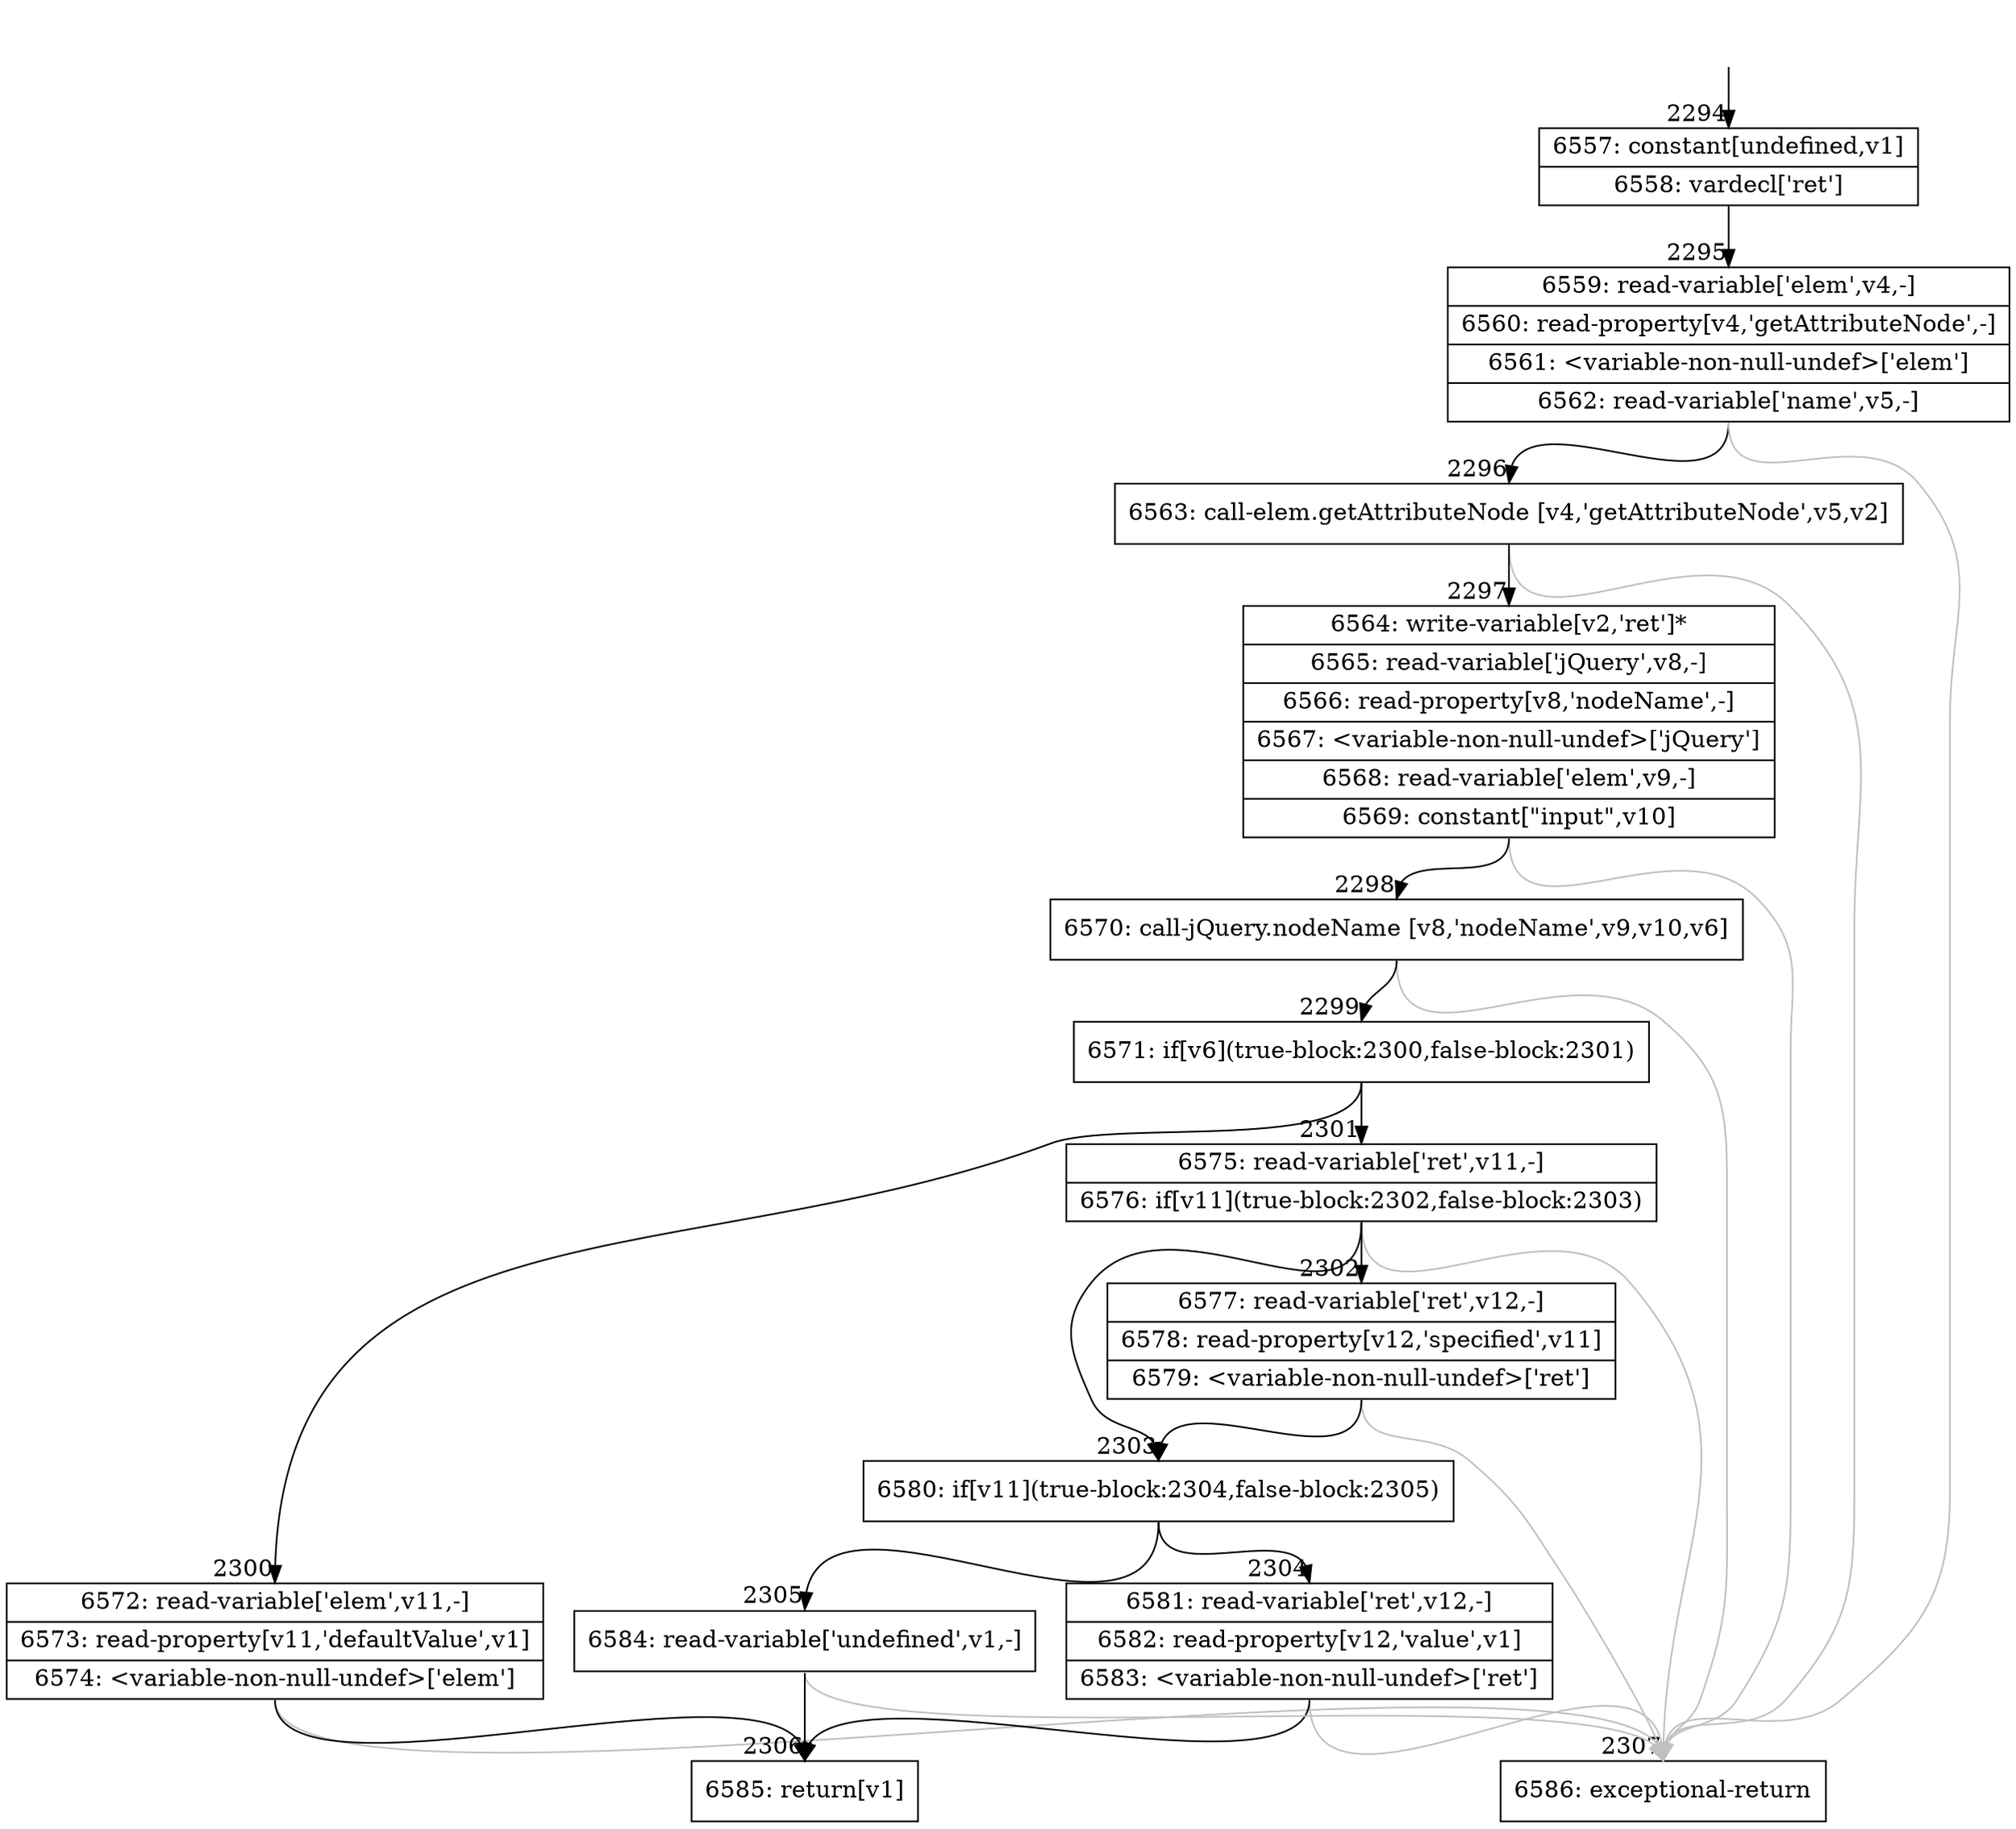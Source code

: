 digraph {
rankdir="TD"
BB_entry151[shape=none,label=""];
BB_entry151 -> BB2294 [tailport=s, headport=n, headlabel="    2294"]
BB2294 [shape=record label="{6557: constant[undefined,v1]|6558: vardecl['ret']}" ] 
BB2294 -> BB2295 [tailport=s, headport=n, headlabel="      2295"]
BB2295 [shape=record label="{6559: read-variable['elem',v4,-]|6560: read-property[v4,'getAttributeNode',-]|6561: \<variable-non-null-undef\>['elem']|6562: read-variable['name',v5,-]}" ] 
BB2295 -> BB2296 [tailport=s, headport=n, headlabel="      2296"]
BB2295 -> BB2307 [tailport=s, headport=n, color=gray, headlabel="      2307"]
BB2296 [shape=record label="{6563: call-elem.getAttributeNode [v4,'getAttributeNode',v5,v2]}" ] 
BB2296 -> BB2297 [tailport=s, headport=n, headlabel="      2297"]
BB2296 -> BB2307 [tailport=s, headport=n, color=gray]
BB2297 [shape=record label="{6564: write-variable[v2,'ret']*|6565: read-variable['jQuery',v8,-]|6566: read-property[v8,'nodeName',-]|6567: \<variable-non-null-undef\>['jQuery']|6568: read-variable['elem',v9,-]|6569: constant[\"input\",v10]}" ] 
BB2297 -> BB2298 [tailport=s, headport=n, headlabel="      2298"]
BB2297 -> BB2307 [tailport=s, headport=n, color=gray]
BB2298 [shape=record label="{6570: call-jQuery.nodeName [v8,'nodeName',v9,v10,v6]}" ] 
BB2298 -> BB2299 [tailport=s, headport=n, headlabel="      2299"]
BB2298 -> BB2307 [tailport=s, headport=n, color=gray]
BB2299 [shape=record label="{6571: if[v6](true-block:2300,false-block:2301)}" ] 
BB2299 -> BB2300 [tailport=s, headport=n, headlabel="      2300"]
BB2299 -> BB2301 [tailport=s, headport=n, headlabel="      2301"]
BB2300 [shape=record label="{6572: read-variable['elem',v11,-]|6573: read-property[v11,'defaultValue',v1]|6574: \<variable-non-null-undef\>['elem']}" ] 
BB2300 -> BB2306 [tailport=s, headport=n, headlabel="      2306"]
BB2300 -> BB2307 [tailport=s, headport=n, color=gray]
BB2301 [shape=record label="{6575: read-variable['ret',v11,-]|6576: if[v11](true-block:2302,false-block:2303)}" ] 
BB2301 -> BB2303 [tailport=s, headport=n, headlabel="      2303"]
BB2301 -> BB2302 [tailport=s, headport=n, headlabel="      2302"]
BB2301 -> BB2307 [tailport=s, headport=n, color=gray]
BB2302 [shape=record label="{6577: read-variable['ret',v12,-]|6578: read-property[v12,'specified',v11]|6579: \<variable-non-null-undef\>['ret']}" ] 
BB2302 -> BB2303 [tailport=s, headport=n]
BB2302 -> BB2307 [tailport=s, headport=n, color=gray]
BB2303 [shape=record label="{6580: if[v11](true-block:2304,false-block:2305)}" ] 
BB2303 -> BB2304 [tailport=s, headport=n, headlabel="      2304"]
BB2303 -> BB2305 [tailport=s, headport=n, headlabel="      2305"]
BB2304 [shape=record label="{6581: read-variable['ret',v12,-]|6582: read-property[v12,'value',v1]|6583: \<variable-non-null-undef\>['ret']}" ] 
BB2304 -> BB2306 [tailport=s, headport=n]
BB2304 -> BB2307 [tailport=s, headport=n, color=gray]
BB2305 [shape=record label="{6584: read-variable['undefined',v1,-]}" ] 
BB2305 -> BB2306 [tailport=s, headport=n]
BB2305 -> BB2307 [tailport=s, headport=n, color=gray]
BB2306 [shape=record label="{6585: return[v1]}" ] 
BB2307 [shape=record label="{6586: exceptional-return}" ] 
//#$~ 2547
}
